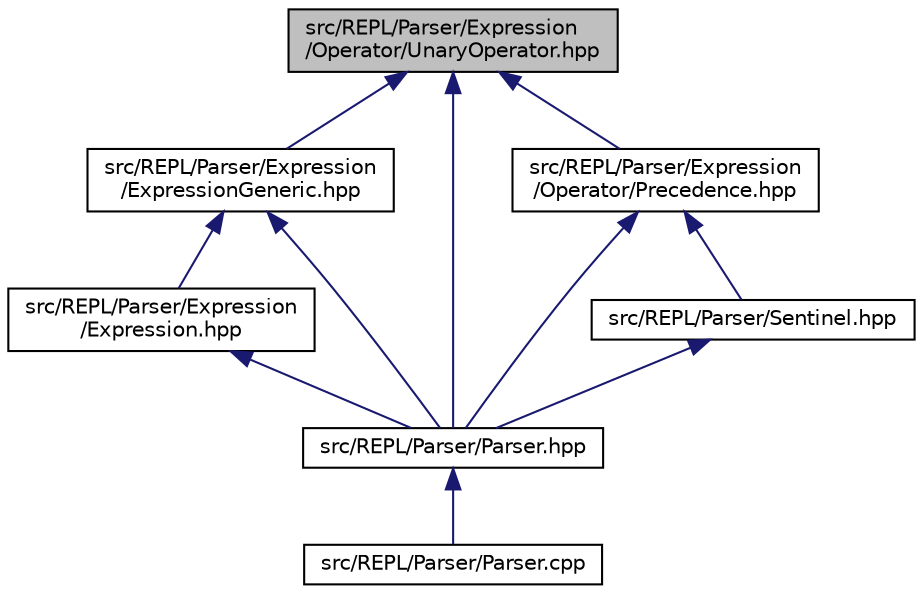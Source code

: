 digraph "src/REPL/Parser/Expression/Operator/UnaryOperator.hpp"
{
  edge [fontname="Helvetica",fontsize="10",labelfontname="Helvetica",labelfontsize="10"];
  node [fontname="Helvetica",fontsize="10",shape=record];
  Node2 [label="src/REPL/Parser/Expression\l/Operator/UnaryOperator.hpp",height=0.2,width=0.4,color="black", fillcolor="grey75", style="filled", fontcolor="black"];
  Node2 -> Node3 [dir="back",color="midnightblue",fontsize="10",style="solid"];
  Node3 [label="src/REPL/Parser/Expression\l/ExpressionGeneric.hpp",height=0.2,width=0.4,color="black", fillcolor="white", style="filled",URL="$_expression_generic_8hpp.html"];
  Node3 -> Node4 [dir="back",color="midnightblue",fontsize="10",style="solid"];
  Node4 [label="src/REPL/Parser/Expression\l/Expression.hpp",height=0.2,width=0.4,color="black", fillcolor="white", style="filled",URL="$_expression_8hpp.html"];
  Node4 -> Node5 [dir="back",color="midnightblue",fontsize="10",style="solid"];
  Node5 [label="src/REPL/Parser/Parser.hpp",height=0.2,width=0.4,color="black", fillcolor="white", style="filled",URL="$_parser_8hpp.html"];
  Node5 -> Node6 [dir="back",color="midnightblue",fontsize="10",style="solid"];
  Node6 [label="src/REPL/Parser/Parser.cpp",height=0.2,width=0.4,color="black", fillcolor="white", style="filled",URL="$_parser_8cpp.html"];
  Node3 -> Node5 [dir="back",color="midnightblue",fontsize="10",style="solid"];
  Node2 -> Node7 [dir="back",color="midnightblue",fontsize="10",style="solid"];
  Node7 [label="src/REPL/Parser/Expression\l/Operator/Precedence.hpp",height=0.2,width=0.4,color="black", fillcolor="white", style="filled",URL="$_precedence_8hpp.html"];
  Node7 -> Node8 [dir="back",color="midnightblue",fontsize="10",style="solid"];
  Node8 [label="src/REPL/Parser/Sentinel.hpp",height=0.2,width=0.4,color="black", fillcolor="white", style="filled",URL="$_sentinel_8hpp.html"];
  Node8 -> Node5 [dir="back",color="midnightblue",fontsize="10",style="solid"];
  Node7 -> Node5 [dir="back",color="midnightblue",fontsize="10",style="solid"];
  Node2 -> Node5 [dir="back",color="midnightblue",fontsize="10",style="solid"];
}
